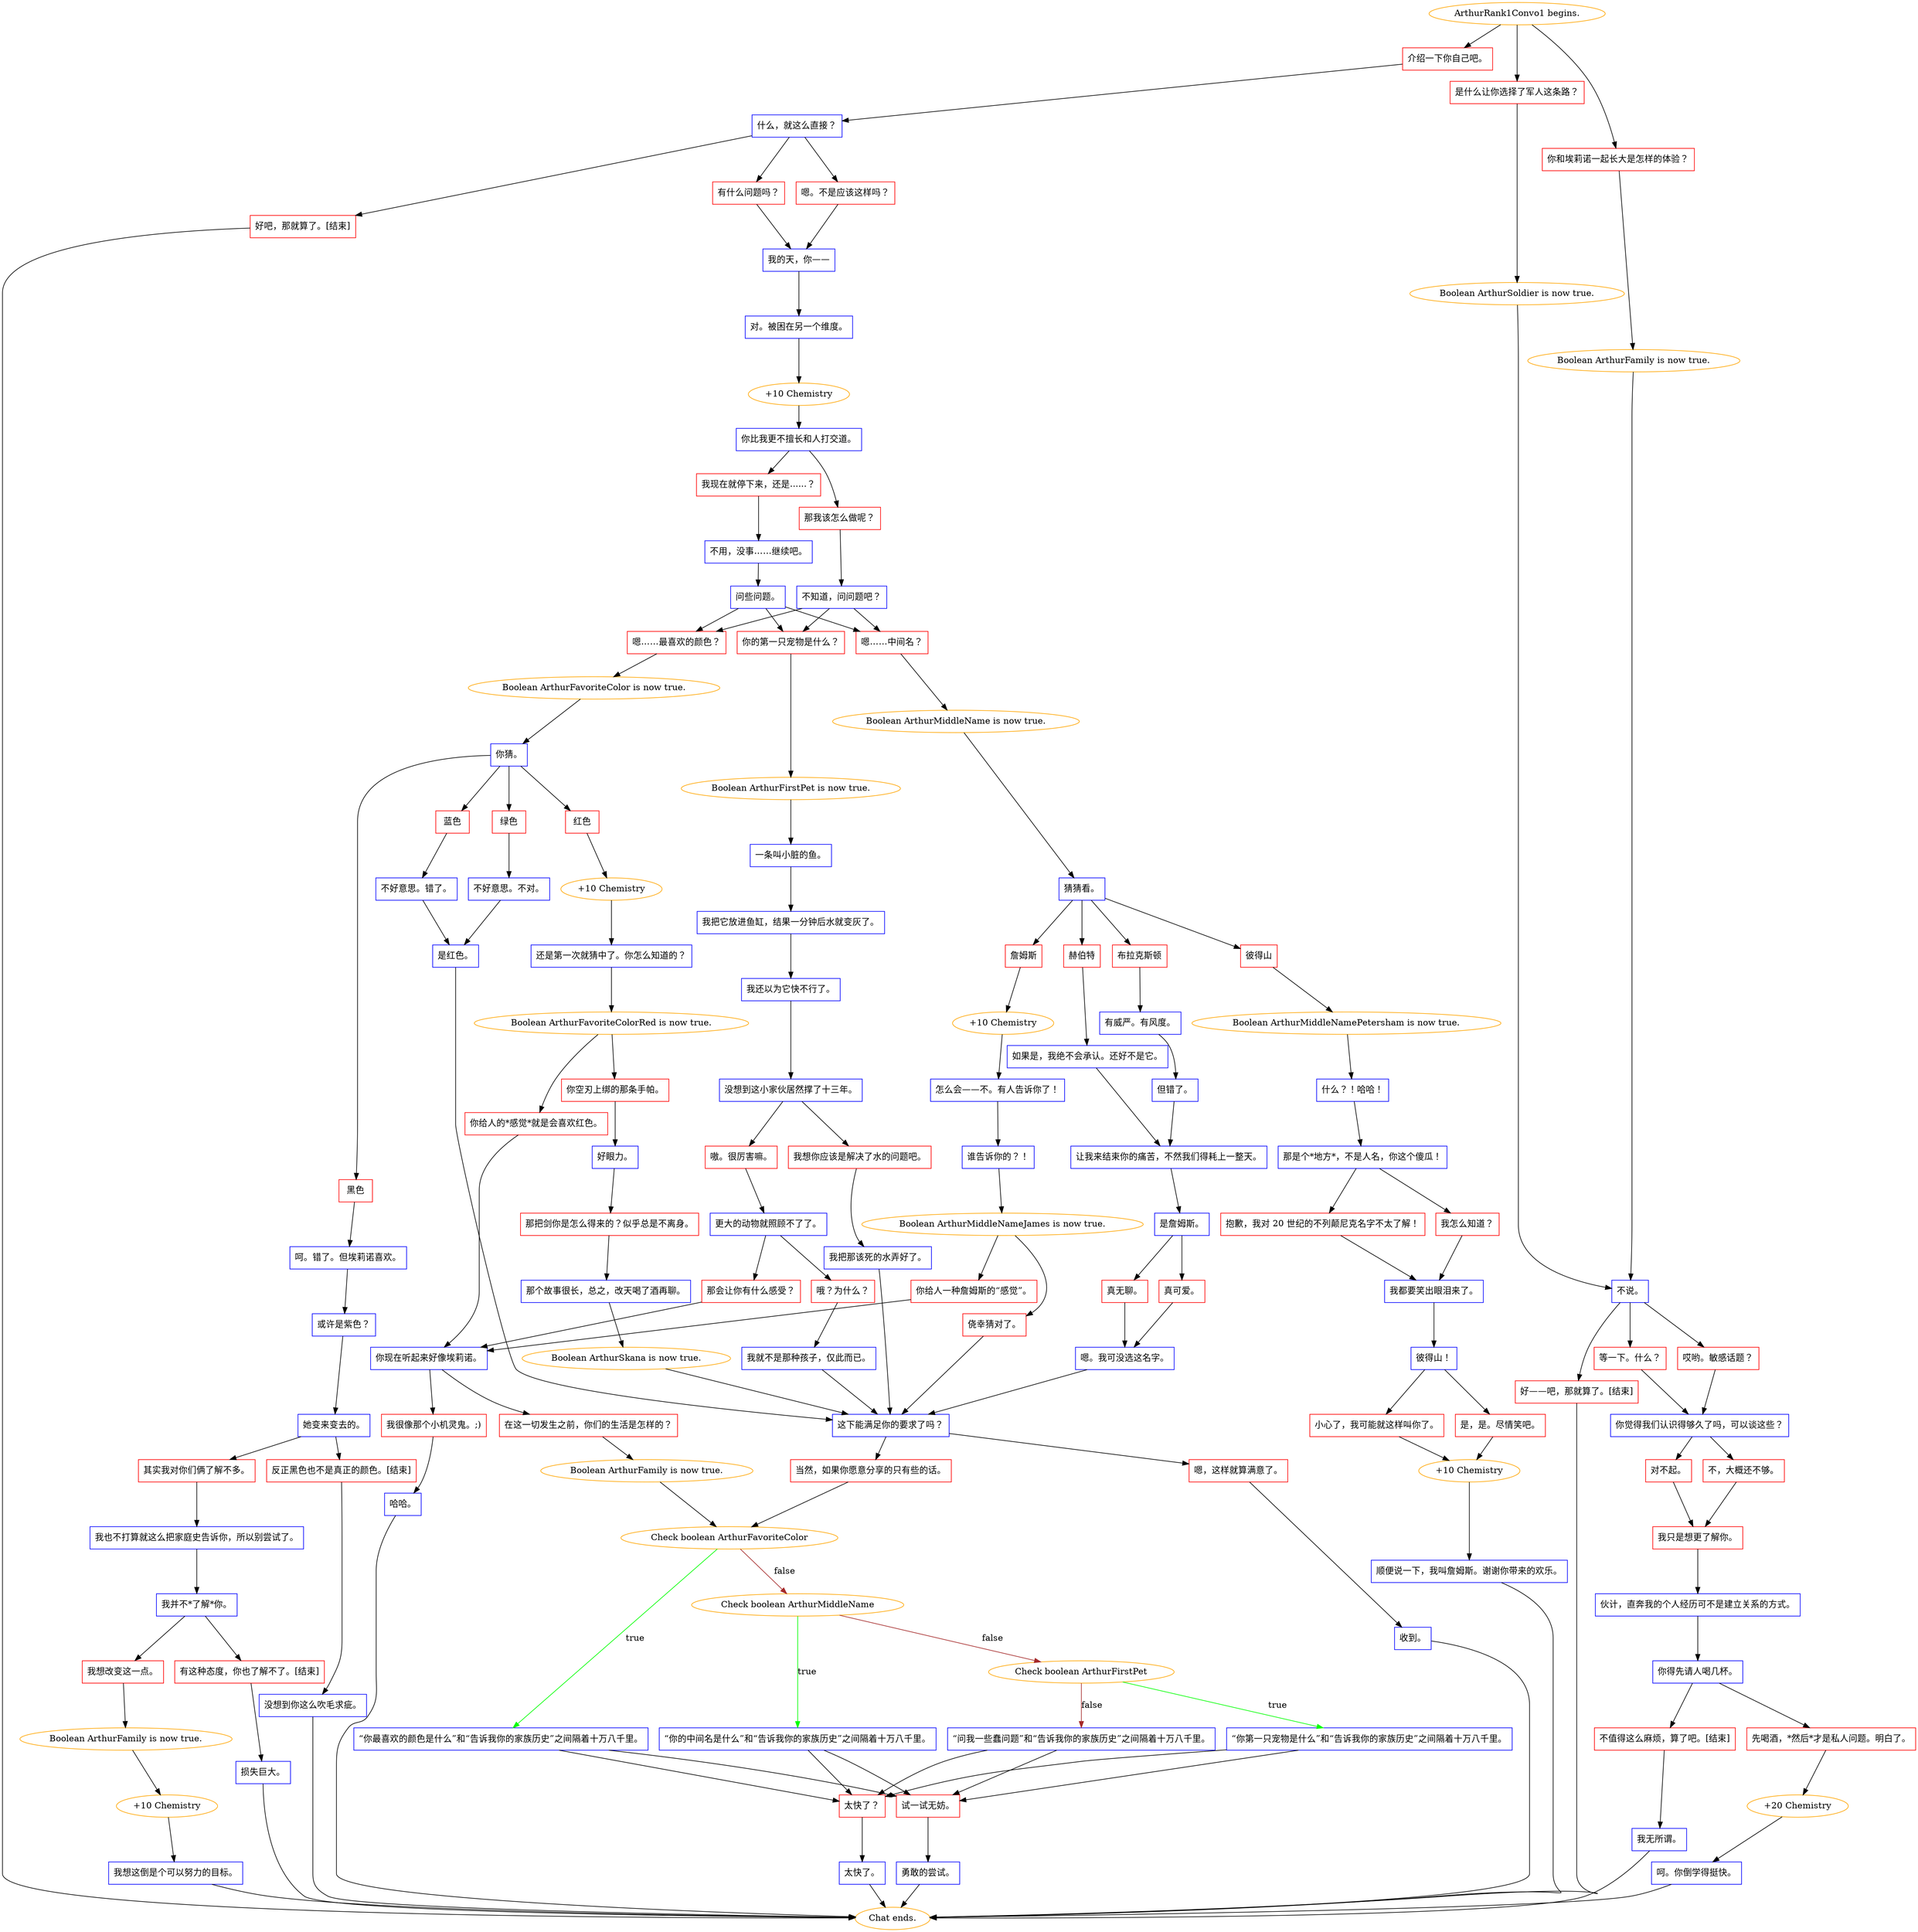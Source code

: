 digraph {
	"ArthurRank1Convo1 begins." [color=orange];
		"ArthurRank1Convo1 begins." -> j3262327647;
		"ArthurRank1Convo1 begins." -> j607672663;
		"ArthurRank1Convo1 begins." -> j2098701459;
	j3262327647 [label="是什么让你选择了军人这条路？",shape=box,color=red];
		j3262327647 -> j2656917834;
	j607672663 [label="你和埃莉诺一起长大是怎样的体验？",shape=box,color=red];
		j607672663 -> j1590643298;
	j2098701459 [label="介绍一下你自己吧。",shape=box,color=red];
		j2098701459 -> j3332097942;
	j2656917834 [label="Boolean ArthurSoldier is now true.",color=orange];
		j2656917834 -> j1440897378;
	j1590643298 [label="Boolean ArthurFamily is now true.",color=orange];
		j1590643298 -> j1440897378;
	j3332097942 [label="什么，就这么直接？",shape=box,color=blue];
		j3332097942 -> j2788692383;
		j3332097942 -> j1626794165;
		j3332097942 -> j1654335640;
	j1440897378 [label="不说。",shape=box,color=blue];
		j1440897378 -> j3739848872;
		j1440897378 -> j154853910;
		j1440897378 -> j1061759304;
	j2788692383 [label="嗯。不是应该这样吗？",shape=box,color=red];
		j2788692383 -> j1462753106;
	j1626794165 [label="有什么问题吗？",shape=box,color=red];
		j1626794165 -> j1462753106;
	j1654335640 [label="好吧，那就算了。[结束]",shape=box,color=red];
		j1654335640 -> "Chat ends.";
	j3739848872 [label="等一下。什么？",shape=box,color=red];
		j3739848872 -> j3999686101;
	j154853910 [label="哎哟。敏感话题？",shape=box,color=red];
		j154853910 -> j3999686101;
	j1061759304 [label="好——吧，那就算了。[结束]",shape=box,color=red];
		j1061759304 -> "Chat ends.";
	j1462753106 [label="我的天，你——",shape=box,color=blue];
		j1462753106 -> j2057756825;
	"Chat ends." [color=orange];
	j3999686101 [label="你觉得我们认识得够久了吗，可以谈这些？",shape=box,color=blue];
		j3999686101 -> j80640810;
		j3999686101 -> j2058824731;
	j2057756825 [label="对。被困在另一个维度。",shape=box,color=blue];
		j2057756825 -> j607654848;
	j80640810 [label="对不起。",shape=box,color=red];
		j80640810 -> j1831856282;
	j2058824731 [label="不，大概还不够。",shape=box,color=red];
		j2058824731 -> j1831856282;
	j607654848 [label="+10 Chemistry",color=orange];
		j607654848 -> j52858900;
	j1831856282 [label="我只是想更了解你。",shape=box,color=red];
		j1831856282 -> j3895350687;
	j52858900 [label="你比我更不擅长和人打交道。",shape=box,color=blue];
		j52858900 -> j2993944824;
		j52858900 -> j1533406792;
	j3895350687 [label="伙计，直奔我的个人经历可不是建立关系的方式。",shape=box,color=blue];
		j3895350687 -> j770185498;
	j2993944824 [label="那我该怎么做呢？",shape=box,color=red];
		j2993944824 -> j107356346;
	j1533406792 [label="我现在就停下来，还是......？",shape=box,color=red];
		j1533406792 -> j3018031553;
	j770185498 [label="你得先请人喝几杯。",shape=box,color=blue];
		j770185498 -> j1376787669;
		j770185498 -> j3545045582;
	j107356346 [label="不知道，问问题吧？",shape=box,color=blue];
		j107356346 -> j1908766102;
		j107356346 -> j520016998;
		j107356346 -> j3816144256;
	j3018031553 [label="不用，没事……继续吧。",shape=box,color=blue];
		j3018031553 -> j1003676856;
	j1376787669 [label="先喝酒，*然后*才是私人问题。明白了。",shape=box,color=red];
		j1376787669 -> j4216933705;
	j3545045582 [label="不值得这么麻烦，算了吧。[结束]",shape=box,color=red];
		j3545045582 -> j3071518028;
	j1908766102 [label="嗯……最喜欢的颜色？",shape=box,color=red];
		j1908766102 -> j1578486233;
	j520016998 [label="嗯……中间名？",shape=box,color=red];
		j520016998 -> j631246908;
	j3816144256 [label="你的第一只宠物是什么？",shape=box,color=red];
		j3816144256 -> j3020231565;
	j1003676856 [label="问些问题。",shape=box,color=blue];
		j1003676856 -> j1908766102;
		j1003676856 -> j520016998;
		j1003676856 -> j3816144256;
	j4216933705 [label="+20 Chemistry",color=orange];
		j4216933705 -> j3253716655;
	j3071518028 [label="我无所谓。",shape=box,color=blue];
		j3071518028 -> "Chat ends.";
	j1578486233 [label="Boolean ArthurFavoriteColor is now true.",color=orange];
		j1578486233 -> j682196199;
	j631246908 [label="Boolean ArthurMiddleName is now true.",color=orange];
		j631246908 -> j3581383975;
	j3020231565 [label="Boolean ArthurFirstPet is now true.",color=orange];
		j3020231565 -> j2645373446;
	j3253716655 [label="呵。你倒学得挺快。",shape=box,color=blue];
		j3253716655 -> "Chat ends.";
	j682196199 [label="你猜。",shape=box,color=blue];
		j682196199 -> j4052729352;
		j682196199 -> j3299523791;
		j682196199 -> j86405889;
		j682196199 -> j2153069313;
	j3581383975 [label="猜猜看。",shape=box,color=blue];
		j3581383975 -> j4025557858;
		j3581383975 -> j2661624433;
		j3581383975 -> j1601011899;
		j3581383975 -> j2364389585;
	j2645373446 [label="一条叫小脏的鱼。",shape=box,color=blue];
		j2645373446 -> j3620579467;
	j4052729352 [label="绿色",shape=box,color=red];
		j4052729352 -> j702923245;
	j3299523791 [label="黑色",shape=box,color=red];
		j3299523791 -> j3160772890;
	j86405889 [label="红色",shape=box,color=red];
		j86405889 -> j4166760521;
	j2153069313 [label="蓝色",shape=box,color=red];
		j2153069313 -> j2717395780;
	j4025557858 [label="赫伯特",shape=box,color=red];
		j4025557858 -> j328836264;
	j2661624433 [label="詹姆斯",shape=box,color=red];
		j2661624433 -> j4280999225;
	j1601011899 [label="彼得山",shape=box,color=red];
		j1601011899 -> j3163404224;
	j2364389585 [label="布拉克斯顿",shape=box,color=red];
		j2364389585 -> j1945081436;
	j3620579467 [label="我把它放进鱼缸，结果一分钟后水就变灰了。",shape=box,color=blue];
		j3620579467 -> j3360841944;
	j702923245 [label="不好意思。不对。",shape=box,color=blue];
		j702923245 -> j400645755;
	j3160772890 [label="呵。错了。但埃莉诺喜欢。",shape=box,color=blue];
		j3160772890 -> j51167962;
	j4166760521 [label="+10 Chemistry",color=orange];
		j4166760521 -> j301848736;
	j2717395780 [label="不好意思。错了。",shape=box,color=blue];
		j2717395780 -> j400645755;
	j328836264 [label="如果是，我绝不会承认。还好不是它。",shape=box,color=blue];
		j328836264 -> j1960667329;
	j4280999225 [label="+10 Chemistry",color=orange];
		j4280999225 -> j1930986471;
	j3163404224 [label="Boolean ArthurMiddleNamePetersham is now true.",color=orange];
		j3163404224 -> j2316779497;
	j1945081436 [label="有威严。有风度。",shape=box,color=blue];
		j1945081436 -> j4086796632;
	j3360841944 [label="我还以为它快不行了。",shape=box,color=blue];
		j3360841944 -> j54919914;
	j400645755 [label="是红色。",shape=box,color=blue];
		j400645755 -> j4260320070;
	j51167962 [label="或许是紫色？",shape=box,color=blue];
		j51167962 -> j3319822107;
	j301848736 [label="还是第一次就猜中了。你怎么知道的？",shape=box,color=blue];
		j301848736 -> j1495673464;
	j1960667329 [label="让我来结束你的痛苦，不然我们得耗上一整天。",shape=box,color=blue];
		j1960667329 -> j58325426;
	j1930986471 [label="怎么会——不。有人告诉你了！",shape=box,color=blue];
		j1930986471 -> j256950273;
	j2316779497 [label="什么？！哈哈！",shape=box,color=blue];
		j2316779497 -> j372081705;
	j4086796632 [label="但错了。",shape=box,color=blue];
		j4086796632 -> j1960667329;
	j54919914 [label="没想到这小家伙居然撑了十三年。",shape=box,color=blue];
		j54919914 -> j3321184838;
		j54919914 -> j2155589461;
	j4260320070 [label="这下能满足你的要求了吗？",shape=box,color=blue];
		j4260320070 -> j258554319;
		j4260320070 -> j351073229;
	j3319822107 [label="她变来变去的。",shape=box,color=blue];
		j3319822107 -> j1695524583;
		j3319822107 -> j2545345763;
	j1495673464 [label="Boolean ArthurFavoriteColorRed is now true.",color=orange];
		j1495673464 -> j77217976;
		j1495673464 -> j1184947336;
	j58325426 [label="是詹姆斯。",shape=box,color=blue];
		j58325426 -> j1868280081;
		j58325426 -> j2765959893;
	j256950273 [label="谁告诉你的？！",shape=box,color=blue];
		j256950273 -> j3227176944;
	j372081705 [label="那是个*地方*，不是人名，你这个傻瓜！",shape=box,color=blue];
		j372081705 -> j1935849423;
		j372081705 -> j4109609728;
	j3321184838 [label="我想你应该是解决了水的问题吧。",shape=box,color=red];
		j3321184838 -> j840254127;
	j2155589461 [label="嗷。很厉害嘛。",shape=box,color=red];
		j2155589461 -> j3114008007;
	j258554319 [label="当然，如果你愿意分享的只有些的话。",shape=box,color=red];
		j258554319 -> j4069610047;
	j351073229 [label="嗯，这样就算满意了。",shape=box,color=red];
		j351073229 -> j829025331;
	j1695524583 [label="反正黑色也不是真正的颜色。[结束]",shape=box,color=red];
		j1695524583 -> j2353278567;
	j2545345763 [label="其实我对你们俩了解不多。",shape=box,color=red];
		j2545345763 -> j2540109716;
	j77217976 [label="你空刃上绑的那条手帕。",shape=box,color=red];
		j77217976 -> j2414071455;
	j1184947336 [label="你给人的*感觉*就是会喜欢红色。",shape=box,color=red];
		j1184947336 -> j4025515791;
	j1868280081 [label="真无聊。",shape=box,color=red];
		j1868280081 -> j3290026043;
	j2765959893 [label="真可爱。",shape=box,color=red];
		j2765959893 -> j3290026043;
	j3227176944 [label="Boolean ArthurMiddleNameJames is now true.",color=orange];
		j3227176944 -> j702968306;
		j3227176944 -> j3243491460;
	j1935849423 [label="抱歉，我对 20 世纪的不列颠尼克名字不太了解！",shape=box,color=red];
		j1935849423 -> j2449612200;
	j4109609728 [label="我怎么知道？",shape=box,color=red];
		j4109609728 -> j2449612200;
	j840254127 [label="我把那该死的水弄好了。",shape=box,color=blue];
		j840254127 -> j4260320070;
	j3114008007 [label="更大的动物就照顾不了了。",shape=box,color=blue];
		j3114008007 -> j3861649943;
		j3114008007 -> j216867666;
	j4069610047 [label="Check boolean ArthurFavoriteColor",color=orange];
		j4069610047 -> j4091178141 [label=true,color=green];
		j4069610047 -> j408328346 [label=false,color=brown];
	j829025331 [label="收到。",shape=box,color=blue];
		j829025331 -> "Chat ends.";
	j2353278567 [label="没想到你这么吹毛求疵。",shape=box,color=blue];
		j2353278567 -> "Chat ends.";
	j2540109716 [label="我也不打算就这么把家庭史告诉你，所以别尝试了。",shape=box,color=blue];
		j2540109716 -> j1858582584;
	j2414071455 [label="好眼力。",shape=box,color=blue];
		j2414071455 -> j2894448986;
	j4025515791 [label="你现在听起来好像埃莉诺。",shape=box,color=blue];
		j4025515791 -> j4261148284;
		j4025515791 -> j3375773690;
	j3290026043 [label="嗯。我可没选这名字。",shape=box,color=blue];
		j3290026043 -> j4260320070;
	j702968306 [label="侥幸猜对了。",shape=box,color=red];
		j702968306 -> j4260320070;
	j3243491460 [label="你给人一种詹姆斯的“感觉”。",shape=box,color=red];
		j3243491460 -> j4025515791;
	j2449612200 [label="我都要笑出眼泪来了。",shape=box,color=blue];
		j2449612200 -> j3103564974;
	j3861649943 [label="哦？为什么？",shape=box,color=red];
		j3861649943 -> j906953475;
	j216867666 [label="那会让你有什么感受？",shape=box,color=red];
		j216867666 -> j4025515791;
	j4091178141 [label="“你最喜欢的颜色是什么”和“告诉我你的家族历史”之间隔着十万八千里。",shape=box,color=blue];
		j4091178141 -> j501854901;
		j4091178141 -> j4200647024;
	j408328346 [label="Check boolean ArthurMiddleName",color=orange];
		j408328346 -> j1244306859 [label=true,color=green];
		j408328346 -> j3450194418 [label=false,color=brown];
	j1858582584 [label="我并不*了解*你。",shape=box,color=blue];
		j1858582584 -> j1865925726;
		j1858582584 -> j1700960018;
	j2894448986 [label="那把剑你是怎么得来的？似乎总是不离身。",shape=box,color=red];
		j2894448986 -> j2809693703;
	j4261148284 [label="在这一切发生之前，你们的生活是怎样的？",shape=box,color=red];
		j4261148284 -> j267340878;
	j3375773690 [label="我很像那个小机灵鬼。;)",shape=box,color=red];
		j3375773690 -> j949016160;
	j3103564974 [label="彼得山！",shape=box,color=blue];
		j3103564974 -> j3323602706;
		j3103564974 -> j2276521474;
	j906953475 [label="我就不是那种孩子，仅此而已。",shape=box,color=blue];
		j906953475 -> j4260320070;
	j501854901 [label="太快了？",shape=box,color=red];
		j501854901 -> j2348695720;
	j4200647024 [label="试一试无妨。",shape=box,color=red];
		j4200647024 -> j4039850524;
	j1244306859 [label="“你的中间名是什么”和“告诉我你的家族历史”之间隔着十万八千里。",shape=box,color=blue];
		j1244306859 -> j501854901;
		j1244306859 -> j4200647024;
	j3450194418 [label="Check boolean ArthurFirstPet",color=orange];
		j3450194418 -> j904422201 [label=true,color=green];
		j3450194418 -> j4040568005 [label=false,color=brown];
	j1865925726 [label="我想改变这一点。",shape=box,color=red];
		j1865925726 -> j2335357699;
	j1700960018 [label="有这种态度，你也了解不了。[结束]",shape=box,color=red];
		j1700960018 -> j569008456;
	j2809693703 [label="那个故事很长，总之，改天喝了酒再聊。",shape=box,color=blue];
		j2809693703 -> j4163978355;
	j267340878 [label="Boolean ArthurFamily is now true.",color=orange];
		j267340878 -> j4069610047;
	j949016160 [label="哈哈。",shape=box,color=blue];
		j949016160 -> "Chat ends.";
	j3323602706 [label="小心了，我可能就这样叫你了。",shape=box,color=red];
		j3323602706 -> j984119435;
	j2276521474 [label="是，是。尽情笑吧。",shape=box,color=red];
		j2276521474 -> j984119435;
	j2348695720 [label="太快了。",shape=box,color=blue];
		j2348695720 -> "Chat ends.";
	j4039850524 [label="勇敢的尝试。",shape=box,color=blue];
		j4039850524 -> "Chat ends.";
	j904422201 [label="“你第一只宠物是什么”和“告诉我你的家族历史”之间隔着十万八千里。",shape=box,color=blue];
		j904422201 -> j501854901;
		j904422201 -> j4200647024;
	j4040568005 [label="“问我一些蠢问题”和“告诉我你的家族历史”之间隔着十万八千里。",shape=box,color=blue];
		j4040568005 -> j501854901;
		j4040568005 -> j4200647024;
	j2335357699 [label="Boolean ArthurFamily is now true.",color=orange];
		j2335357699 -> j3319446438;
	j569008456 [label="损失巨大。",shape=box,color=blue];
		j569008456 -> "Chat ends.";
	j4163978355 [label="Boolean ArthurSkana is now true.",color=orange];
		j4163978355 -> j4260320070;
	j984119435 [label="+10 Chemistry",color=orange];
		j984119435 -> j1051647203;
	j3319446438 [label="+10 Chemistry",color=orange];
		j3319446438 -> j1330184914;
	j1051647203 [label="顺便说一下，我叫詹姆斯。谢谢你带来的欢乐。",shape=box,color=blue];
		j1051647203 -> "Chat ends.";
	j1330184914 [label="我想这倒是个可以努力的目标。",shape=box,color=blue];
		j1330184914 -> "Chat ends.";
}